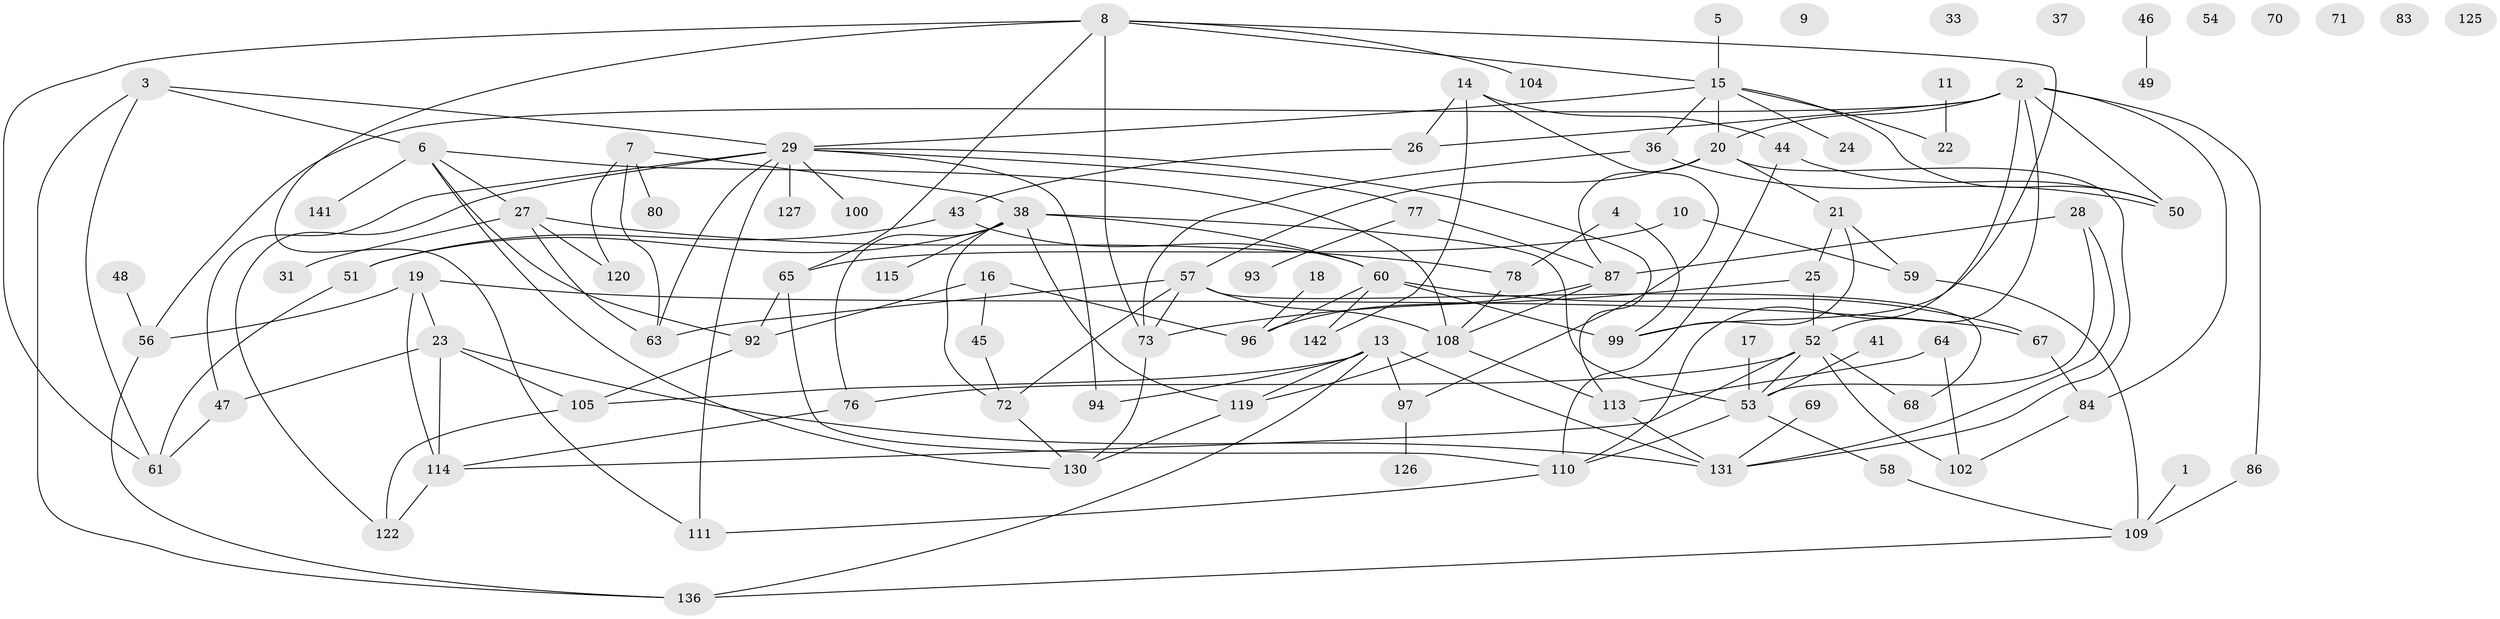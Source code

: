 // original degree distribution, {1: 0.20422535211267606, 4: 0.2112676056338028, 3: 0.24647887323943662, 5: 0.04929577464788732, 2: 0.19014084507042253, 8: 0.007042253521126761, 7: 0.02112676056338028, 0: 0.04225352112676056, 6: 0.028169014084507043}
// Generated by graph-tools (version 1.1) at 2025/41/03/06/25 10:41:22]
// undirected, 98 vertices, 154 edges
graph export_dot {
graph [start="1"]
  node [color=gray90,style=filled];
  1;
  2 [super="+55"];
  3;
  4 [super="+34"];
  5;
  6 [super="+30"];
  7 [super="+12"];
  8 [super="+75"];
  9 [super="+42"];
  10;
  11;
  13 [super="+40"];
  14 [super="+138"];
  15 [super="+32"];
  16 [super="+128"];
  17;
  18;
  19 [super="+62"];
  20 [super="+35"];
  21;
  22;
  23 [super="+39"];
  24;
  25;
  26;
  27 [super="+118"];
  28 [super="+95"];
  29 [super="+74"];
  31;
  33;
  36;
  37;
  38 [super="+123"];
  41;
  43;
  44 [super="+88"];
  45;
  46;
  47;
  48;
  49;
  50 [super="+132"];
  51;
  52 [super="+134"];
  53 [super="+66"];
  54;
  56 [super="+124"];
  57 [super="+98"];
  58 [super="+103"];
  59 [super="+101"];
  60 [super="+129"];
  61 [super="+140"];
  63 [super="+81"];
  64;
  65 [super="+82"];
  67 [super="+85"];
  68;
  69;
  70;
  71 [super="+90"];
  72 [super="+89"];
  73 [super="+79"];
  76 [super="+91"];
  77 [super="+106"];
  78 [super="+107"];
  80;
  83;
  84;
  86;
  87;
  92;
  93;
  94;
  96 [super="+137"];
  97;
  99;
  100;
  102;
  104;
  105 [super="+112"];
  108 [super="+117"];
  109 [super="+116"];
  110 [super="+121"];
  111;
  113 [super="+139"];
  114 [super="+135"];
  115;
  119;
  120;
  122;
  125;
  126;
  127;
  130;
  131 [super="+133"];
  136;
  141;
  142;
  1 -- 109;
  2 -- 84;
  2 -- 86;
  2 -- 20;
  2 -- 50;
  2 -- 52;
  2 -- 56;
  2 -- 26;
  2 -- 110;
  3 -- 29;
  3 -- 136;
  3 -- 61;
  3 -- 6;
  4 -- 78;
  4 -- 99;
  5 -- 15;
  6 -- 108;
  6 -- 27;
  6 -- 130;
  6 -- 92;
  6 -- 141;
  7 -- 38;
  7 -- 63;
  7 -- 80;
  7 -- 120;
  8 -- 99;
  8 -- 104;
  8 -- 111;
  8 -- 65;
  8 -- 73;
  8 -- 61;
  8 -- 15;
  10 -- 65;
  10 -- 59;
  11 -- 22;
  13 -- 97;
  13 -- 136;
  13 -- 131;
  13 -- 94;
  13 -- 119;
  13 -- 105;
  14 -- 142;
  14 -- 44;
  14 -- 97;
  14 -- 26;
  15 -- 20;
  15 -- 36;
  15 -- 22;
  15 -- 24;
  15 -- 29;
  15 -- 50;
  16 -- 45;
  16 -- 92;
  16 -- 96;
  17 -- 53;
  18 -- 96;
  19 -- 114;
  19 -- 56;
  19 -- 67;
  19 -- 23;
  20 -- 21;
  20 -- 87;
  20 -- 131;
  20 -- 57;
  21 -- 25;
  21 -- 99;
  21 -- 59;
  23 -- 47;
  23 -- 114;
  23 -- 131;
  23 -- 105;
  25 -- 52;
  25 -- 73;
  26 -- 43;
  27 -- 31;
  27 -- 78;
  27 -- 120;
  27 -- 63;
  28 -- 131;
  28 -- 53;
  28 -- 87;
  29 -- 47;
  29 -- 77;
  29 -- 94;
  29 -- 100;
  29 -- 127;
  29 -- 113;
  29 -- 122;
  29 -- 111;
  29 -- 63;
  36 -- 73;
  36 -- 50;
  38 -- 72;
  38 -- 115;
  38 -- 51;
  38 -- 53;
  38 -- 119;
  38 -- 76;
  38 -- 60;
  41 -- 53;
  43 -- 51;
  43 -- 60;
  44 -- 110;
  44 -- 50;
  45 -- 72;
  46 -- 49;
  47 -- 61;
  48 -- 56;
  51 -- 61;
  52 -- 68;
  52 -- 102;
  52 -- 114;
  52 -- 76;
  52 -- 53;
  53 -- 110;
  53 -- 58;
  56 -- 136;
  57 -- 63;
  57 -- 68;
  57 -- 72;
  57 -- 73;
  57 -- 108;
  58 -- 109;
  59 -- 109;
  60 -- 96;
  60 -- 99;
  60 -- 67;
  60 -- 142;
  64 -- 102;
  64 -- 113;
  65 -- 92;
  65 -- 110;
  67 -- 84;
  69 -- 131;
  72 -- 130;
  73 -- 130;
  76 -- 114;
  77 -- 93;
  77 -- 87;
  78 -- 108;
  84 -- 102;
  86 -- 109;
  87 -- 96;
  87 -- 108;
  92 -- 105;
  97 -- 126;
  105 -- 122;
  108 -- 119;
  108 -- 113;
  109 -- 136;
  110 -- 111;
  113 -- 131;
  114 -- 122;
  119 -- 130;
}
